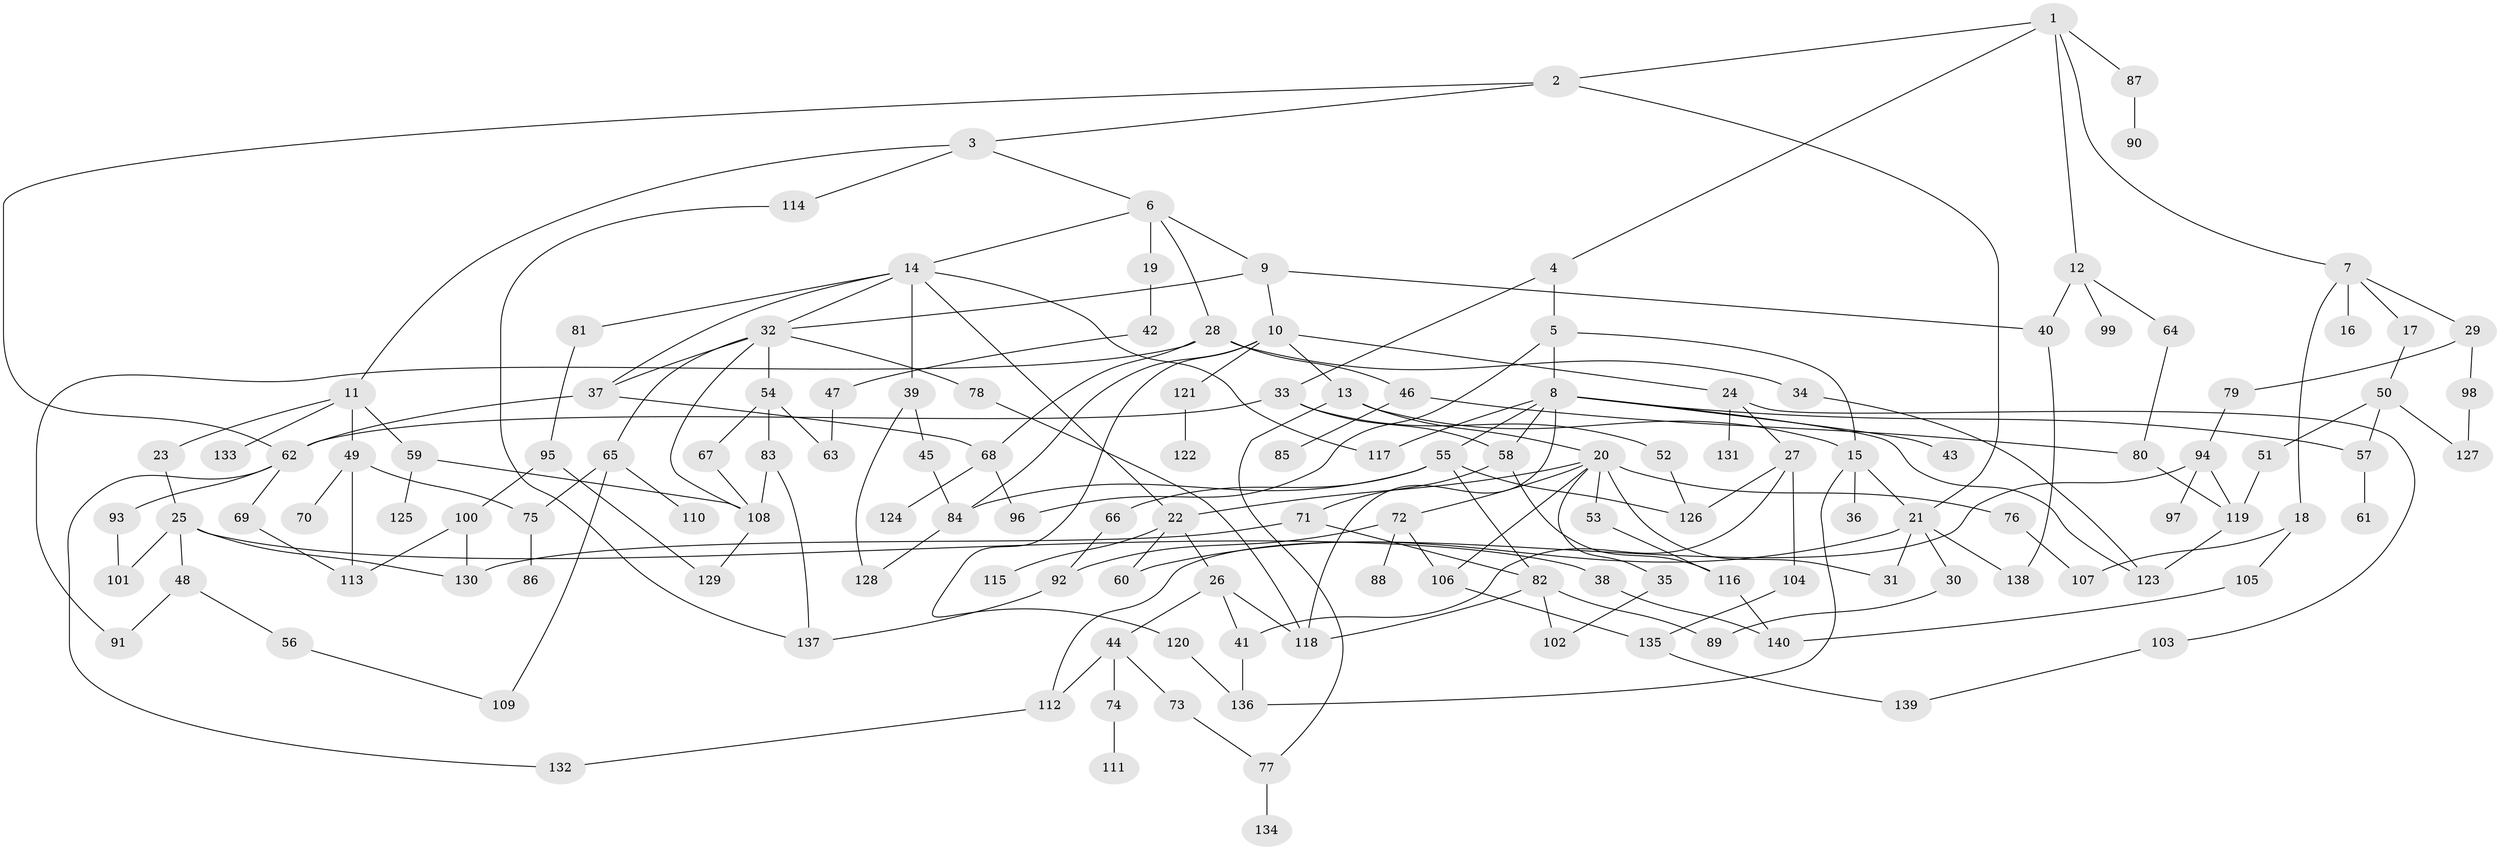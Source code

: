 // coarse degree distribution, {6: 0.05714285714285714, 1: 0.22857142857142856, 2: 0.38571428571428573, 9: 0.02857142857142857, 4: 0.08571428571428572, 3: 0.08571428571428572, 7: 0.05714285714285714, 5: 0.04285714285714286, 13: 0.014285714285714285, 10: 0.014285714285714285}
// Generated by graph-tools (version 1.1) at 2025/44/03/04/25 21:44:38]
// undirected, 140 vertices, 201 edges
graph export_dot {
graph [start="1"]
  node [color=gray90,style=filled];
  1;
  2;
  3;
  4;
  5;
  6;
  7;
  8;
  9;
  10;
  11;
  12;
  13;
  14;
  15;
  16;
  17;
  18;
  19;
  20;
  21;
  22;
  23;
  24;
  25;
  26;
  27;
  28;
  29;
  30;
  31;
  32;
  33;
  34;
  35;
  36;
  37;
  38;
  39;
  40;
  41;
  42;
  43;
  44;
  45;
  46;
  47;
  48;
  49;
  50;
  51;
  52;
  53;
  54;
  55;
  56;
  57;
  58;
  59;
  60;
  61;
  62;
  63;
  64;
  65;
  66;
  67;
  68;
  69;
  70;
  71;
  72;
  73;
  74;
  75;
  76;
  77;
  78;
  79;
  80;
  81;
  82;
  83;
  84;
  85;
  86;
  87;
  88;
  89;
  90;
  91;
  92;
  93;
  94;
  95;
  96;
  97;
  98;
  99;
  100;
  101;
  102;
  103;
  104;
  105;
  106;
  107;
  108;
  109;
  110;
  111;
  112;
  113;
  114;
  115;
  116;
  117;
  118;
  119;
  120;
  121;
  122;
  123;
  124;
  125;
  126;
  127;
  128;
  129;
  130;
  131;
  132;
  133;
  134;
  135;
  136;
  137;
  138;
  139;
  140;
  1 -- 2;
  1 -- 4;
  1 -- 7;
  1 -- 12;
  1 -- 87;
  2 -- 3;
  2 -- 62;
  2 -- 21;
  3 -- 6;
  3 -- 11;
  3 -- 114;
  4 -- 5;
  4 -- 33;
  5 -- 8;
  5 -- 96;
  5 -- 15;
  6 -- 9;
  6 -- 14;
  6 -- 19;
  6 -- 28;
  7 -- 16;
  7 -- 17;
  7 -- 18;
  7 -- 29;
  8 -- 43;
  8 -- 55;
  8 -- 58;
  8 -- 118;
  8 -- 117;
  8 -- 57;
  8 -- 123;
  9 -- 10;
  9 -- 32;
  9 -- 40;
  10 -- 13;
  10 -- 24;
  10 -- 120;
  10 -- 121;
  10 -- 84;
  11 -- 23;
  11 -- 49;
  11 -- 59;
  11 -- 133;
  12 -- 40;
  12 -- 64;
  12 -- 99;
  13 -- 15;
  13 -- 20;
  13 -- 77;
  14 -- 37;
  14 -- 39;
  14 -- 81;
  14 -- 117;
  14 -- 32;
  14 -- 22;
  15 -- 21;
  15 -- 36;
  15 -- 136;
  17 -- 50;
  18 -- 105;
  18 -- 107;
  19 -- 42;
  20 -- 22;
  20 -- 31;
  20 -- 35;
  20 -- 53;
  20 -- 72;
  20 -- 76;
  20 -- 106;
  21 -- 30;
  21 -- 138;
  21 -- 60;
  21 -- 31;
  22 -- 26;
  22 -- 60;
  22 -- 115;
  23 -- 25;
  24 -- 27;
  24 -- 103;
  24 -- 131;
  25 -- 38;
  25 -- 48;
  25 -- 101;
  25 -- 130;
  26 -- 41;
  26 -- 44;
  26 -- 118;
  27 -- 104;
  27 -- 126;
  27 -- 41;
  28 -- 34;
  28 -- 46;
  28 -- 68;
  28 -- 91;
  29 -- 79;
  29 -- 98;
  30 -- 89;
  32 -- 54;
  32 -- 65;
  32 -- 78;
  32 -- 37;
  32 -- 108;
  33 -- 52;
  33 -- 62;
  33 -- 58;
  34 -- 123;
  35 -- 102;
  37 -- 62;
  37 -- 68;
  38 -- 140;
  39 -- 45;
  39 -- 128;
  40 -- 138;
  41 -- 136;
  42 -- 47;
  44 -- 73;
  44 -- 74;
  44 -- 112;
  45 -- 84;
  46 -- 85;
  46 -- 80;
  47 -- 63;
  48 -- 56;
  48 -- 91;
  49 -- 70;
  49 -- 75;
  49 -- 113;
  50 -- 51;
  50 -- 57;
  50 -- 127;
  51 -- 119;
  52 -- 126;
  53 -- 116;
  54 -- 67;
  54 -- 83;
  54 -- 63;
  55 -- 66;
  55 -- 126;
  55 -- 84;
  55 -- 82;
  56 -- 109;
  57 -- 61;
  58 -- 71;
  58 -- 116;
  59 -- 108;
  59 -- 125;
  62 -- 69;
  62 -- 93;
  62 -- 132;
  64 -- 80;
  65 -- 75;
  65 -- 109;
  65 -- 110;
  66 -- 92;
  67 -- 108;
  68 -- 124;
  68 -- 96;
  69 -- 113;
  71 -- 82;
  71 -- 130;
  72 -- 88;
  72 -- 92;
  72 -- 106;
  73 -- 77;
  74 -- 111;
  75 -- 86;
  76 -- 107;
  77 -- 134;
  78 -- 118;
  79 -- 94;
  80 -- 119;
  81 -- 95;
  82 -- 118;
  82 -- 89;
  82 -- 102;
  83 -- 108;
  83 -- 137;
  84 -- 128;
  87 -- 90;
  92 -- 137;
  93 -- 101;
  94 -- 97;
  94 -- 112;
  94 -- 119;
  95 -- 100;
  95 -- 129;
  98 -- 127;
  100 -- 113;
  100 -- 130;
  103 -- 139;
  104 -- 135;
  105 -- 140;
  106 -- 135;
  108 -- 129;
  112 -- 132;
  114 -- 137;
  116 -- 140;
  119 -- 123;
  120 -- 136;
  121 -- 122;
  135 -- 139;
}
